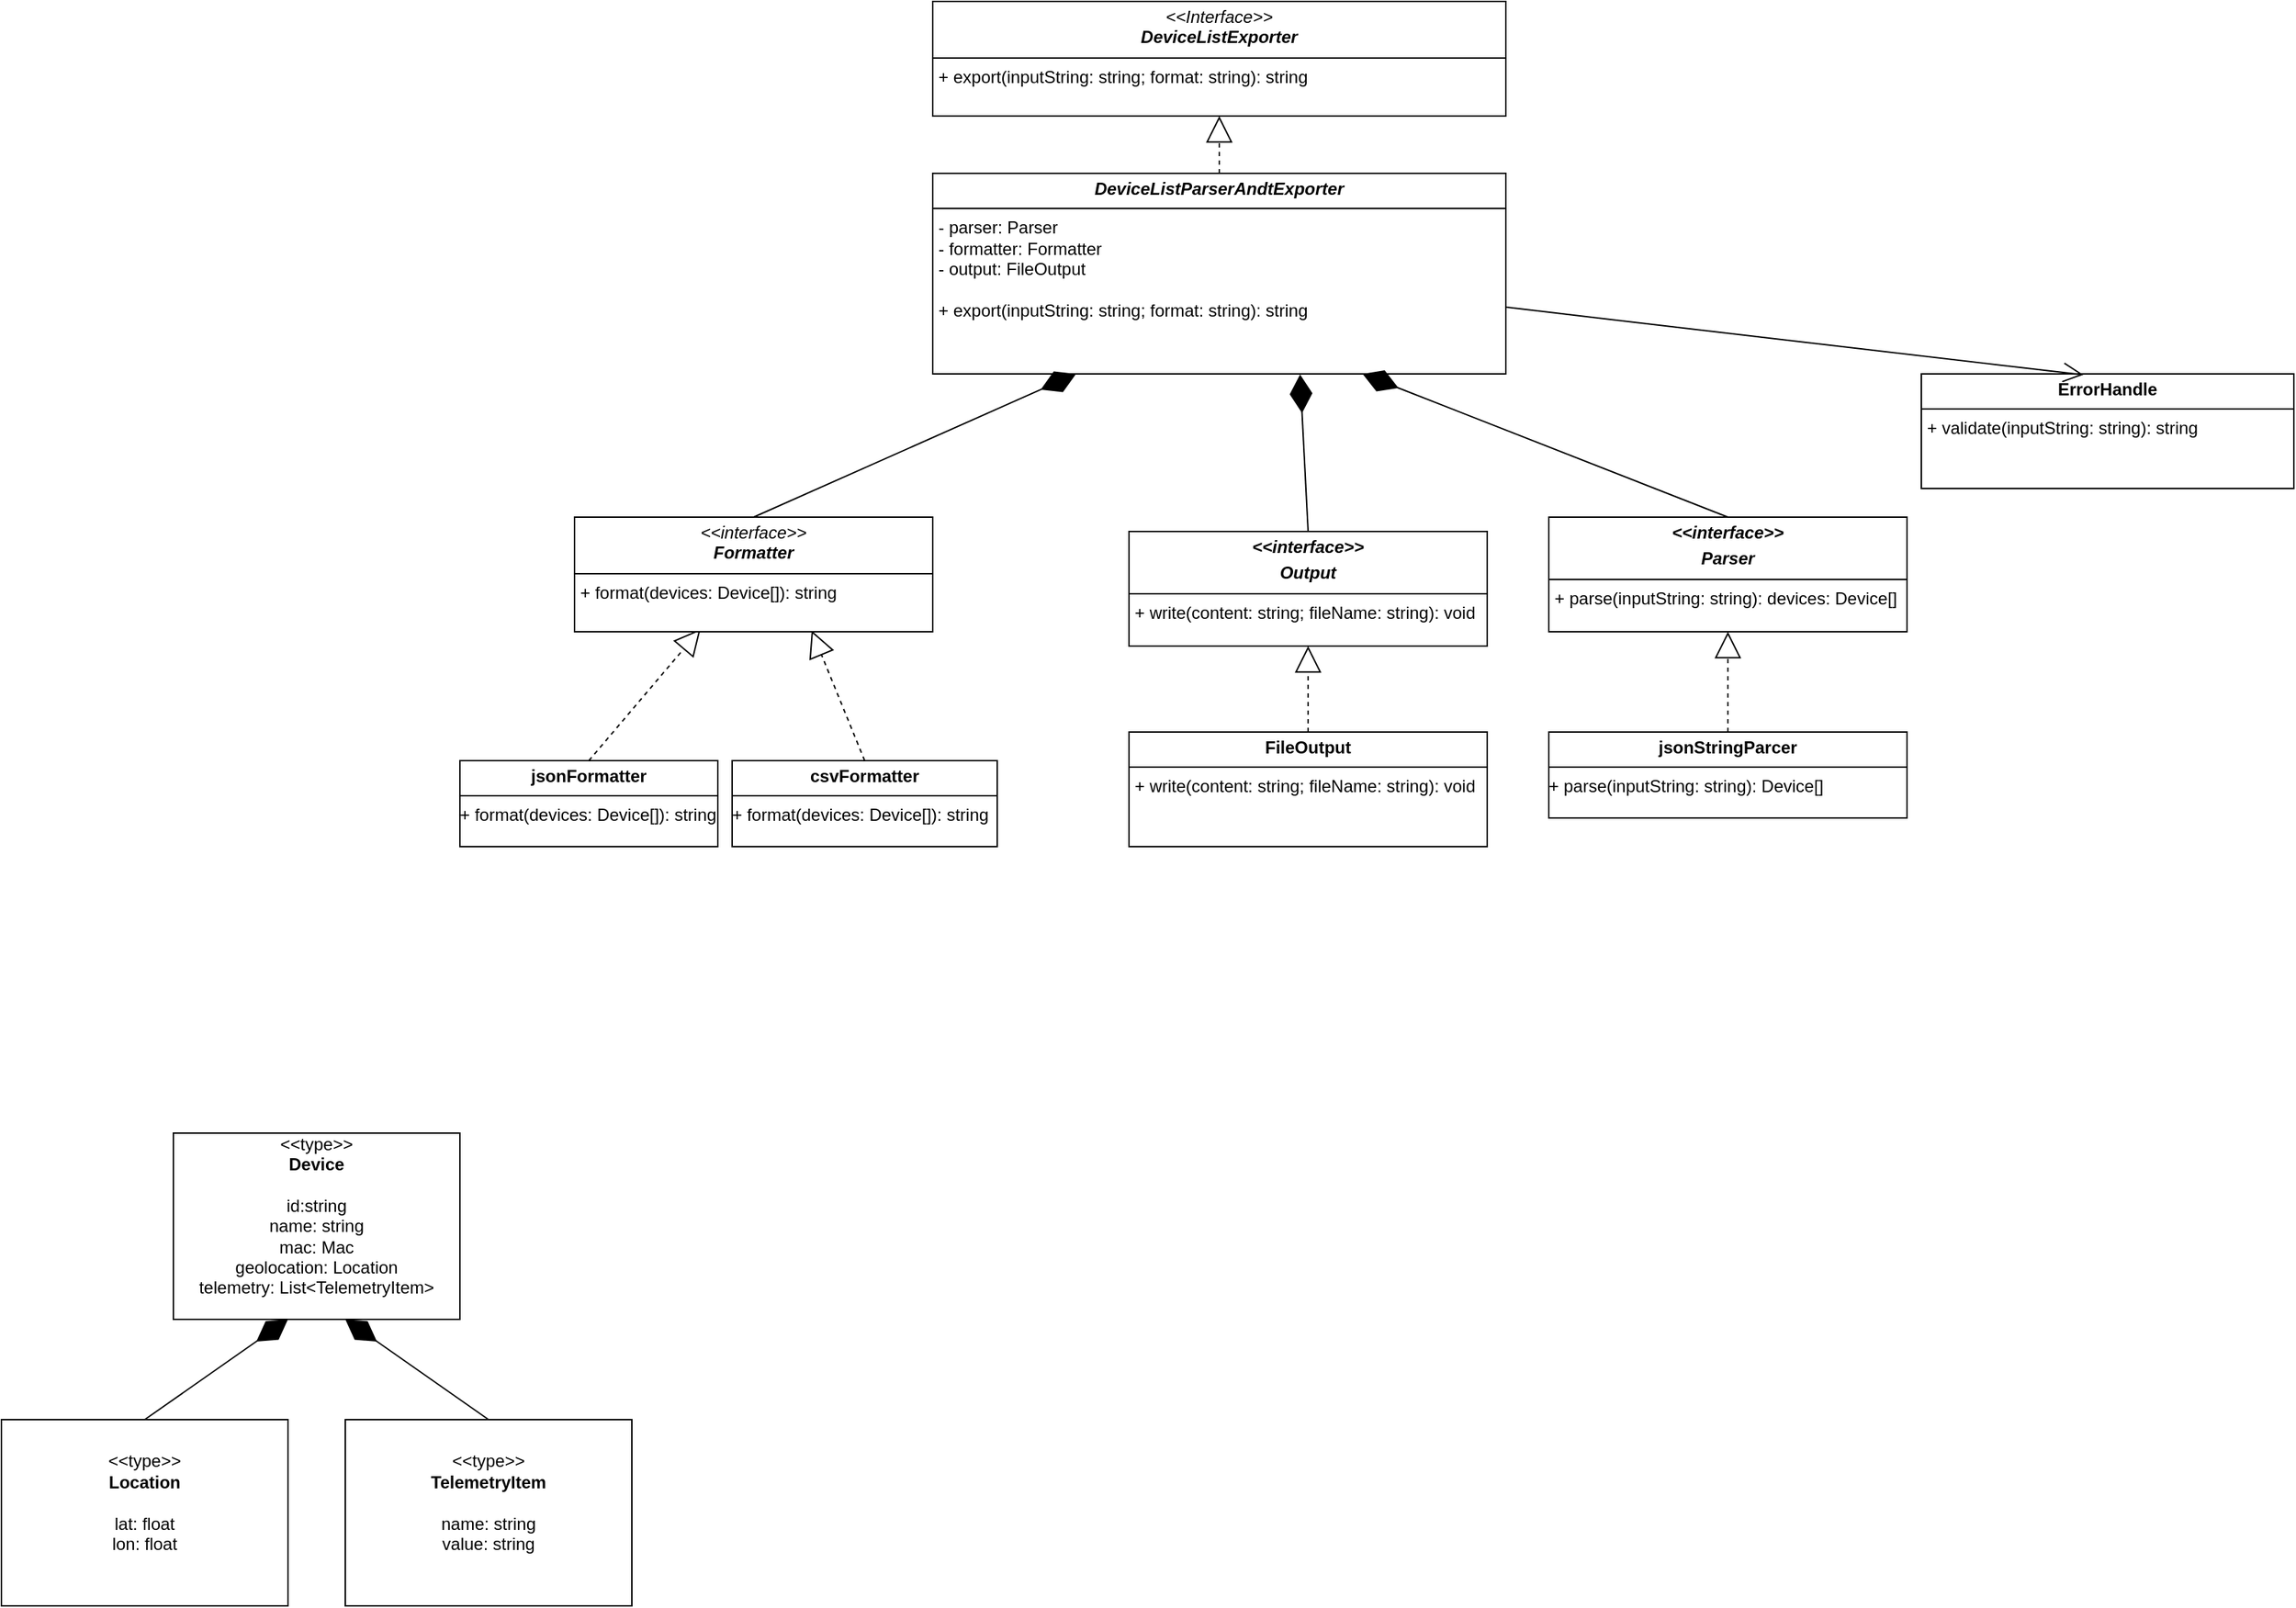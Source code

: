 <mxfile version="28.2.7">
  <diagram name="Página-1" id="RAx1HTtHdcE4jA8BWxLg">
    <mxGraphModel dx="1465" dy="929" grid="1" gridSize="10" guides="1" tooltips="1" connect="1" arrows="1" fold="1" page="1" pageScale="1" pageWidth="827" pageHeight="1169" math="0" shadow="0">
      <root>
        <mxCell id="0" />
        <mxCell id="1" parent="0" />
        <mxCell id="9I5cGq4Omcc1Q8JdoUNi-2" value="&amp;lt;&amp;lt;type&amp;gt;&amp;gt;&lt;div&gt;&lt;b&gt;Device&lt;/b&gt;&lt;/div&gt;&lt;div&gt;&lt;b&gt;&lt;br&gt;&lt;/b&gt;&lt;/div&gt;&lt;div&gt;id:string&lt;/div&gt;&lt;div&gt;name: string&lt;/div&gt;&lt;div&gt;mac: Mac&lt;/div&gt;&lt;div&gt;geolocation: Location&lt;/div&gt;&lt;div&gt;telemetry: List&amp;lt;TelemetryItem&amp;gt;&lt;/div&gt;&lt;div&gt;&lt;br&gt;&lt;/div&gt;" style="html=1;whiteSpace=wrap;" vertex="1" parent="1">
          <mxGeometry x="160" y="790" width="200" height="130" as="geometry" />
        </mxCell>
        <mxCell id="9I5cGq4Omcc1Q8JdoUNi-3" value="&amp;lt;&amp;lt;type&amp;gt;&amp;gt;&lt;div&gt;&lt;b&gt;Location&lt;/b&gt;&lt;/div&gt;&lt;div&gt;&lt;b&gt;&lt;br&gt;&lt;/b&gt;&lt;/div&gt;&lt;div&gt;lat: float&lt;/div&gt;&lt;div&gt;lon: float&lt;/div&gt;&lt;div&gt;&lt;br&gt;&lt;/div&gt;" style="html=1;whiteSpace=wrap;" vertex="1" parent="1">
          <mxGeometry x="40" y="990" width="200" height="130" as="geometry" />
        </mxCell>
        <mxCell id="9I5cGq4Omcc1Q8JdoUNi-4" value="&amp;lt;&amp;lt;type&amp;gt;&amp;gt;&lt;div&gt;&lt;b&gt;TelemetryItem&lt;/b&gt;&lt;/div&gt;&lt;div&gt;&lt;b&gt;&lt;br&gt;&lt;/b&gt;&lt;/div&gt;&lt;div&gt;name: string&lt;/div&gt;&lt;div&gt;value: string&lt;/div&gt;&lt;div&gt;&lt;br&gt;&lt;/div&gt;" style="html=1;whiteSpace=wrap;" vertex="1" parent="1">
          <mxGeometry x="280" y="990" width="200" height="130" as="geometry" />
        </mxCell>
        <mxCell id="9I5cGq4Omcc1Q8JdoUNi-6" value="&lt;p style=&quot;margin:0px;margin-top:4px;text-align:center;&quot;&gt;&lt;b&gt;&lt;i&gt;DeviceListParserAndtExporter&lt;/i&gt;&lt;/b&gt;&lt;/p&gt;&lt;hr size=&quot;1&quot; style=&quot;border-style:solid;&quot;&gt;&lt;p style=&quot;margin:0px;margin-left:4px;&quot;&gt;&lt;/p&gt;&lt;p style=&quot;margin:0px;margin-left:4px;&quot;&gt;- parser: Parser&lt;br&gt;&lt;span style=&quot;background-color: transparent; color: light-dark(rgb(0, 0, 0), rgb(255, 255, 255));&quot;&gt;- f&lt;/span&gt;&lt;span style=&quot;background-color: transparent; color: light-dark(rgb(0, 0, 0), rgb(255, 255, 255)); text-align: center;&quot;&gt;ormatter: Formatter&lt;/span&gt;&lt;/p&gt;&lt;p style=&quot;margin:0px;margin-left:4px;&quot;&gt;&lt;span style=&quot;background-color: transparent; color: light-dark(rgb(0, 0, 0), rgb(255, 255, 255)); text-align: center;&quot;&gt;- output: FileOutput&lt;/span&gt;&lt;/p&gt;&lt;p style=&quot;margin:0px;margin-left:4px;&quot;&gt;&lt;br&gt;&lt;/p&gt;&lt;p style=&quot;margin:0px;margin-left:4px;&quot;&gt;+ export(inputString: string; format: string): string&lt;span style=&quot;background-color: transparent; color: light-dark(rgb(0, 0, 0), rgb(255, 255, 255));&quot;&gt;&lt;/span&gt;&lt;/p&gt;" style="verticalAlign=top;align=left;overflow=fill;html=1;whiteSpace=wrap;" vertex="1" parent="1">
          <mxGeometry x="690" y="120" width="400" height="140" as="geometry" />
        </mxCell>
        <mxCell id="9I5cGq4Omcc1Q8JdoUNi-11" value="" style="endArrow=diamondThin;endFill=1;endSize=24;html=1;rounded=0;entryX=0.4;entryY=1;entryDx=0;entryDy=0;entryPerimeter=0;exitX=0.5;exitY=0;exitDx=0;exitDy=0;" edge="1" parent="1" source="9I5cGq4Omcc1Q8JdoUNi-3" target="9I5cGq4Omcc1Q8JdoUNi-2">
          <mxGeometry width="160" relative="1" as="geometry">
            <mxPoint x="380" y="940" as="sourcePoint" />
            <mxPoint x="560" y="880" as="targetPoint" />
          </mxGeometry>
        </mxCell>
        <mxCell id="9I5cGq4Omcc1Q8JdoUNi-13" value="" style="endArrow=diamondThin;endFill=1;endSize=24;html=1;rounded=0;entryX=0.4;entryY=1;entryDx=0;entryDy=0;entryPerimeter=0;exitX=0.5;exitY=0;exitDx=0;exitDy=0;" edge="1" parent="1" source="9I5cGq4Omcc1Q8JdoUNi-4">
          <mxGeometry width="160" relative="1" as="geometry">
            <mxPoint x="180" y="990" as="sourcePoint" />
            <mxPoint x="280" y="920" as="targetPoint" />
          </mxGeometry>
        </mxCell>
        <mxCell id="9I5cGq4Omcc1Q8JdoUNi-14" value="&lt;p style=&quot;margin:0px;margin-top:4px;text-align:center;&quot;&gt;&lt;i&gt;&amp;lt;&amp;lt;Interface&amp;gt;&amp;gt;&lt;/i&gt;&lt;br&gt;&lt;b&gt;&lt;i&gt;DeviceListExporter&lt;/i&gt;&lt;/b&gt;&lt;/p&gt;&lt;hr size=&quot;1&quot; style=&quot;border-style:solid;&quot;&gt;&lt;p style=&quot;margin:0px;margin-left:4px;&quot;&gt;&lt;/p&gt;&lt;p style=&quot;margin:0px;margin-left:4px;&quot;&gt;+ export(inputString: string; format: string): string&lt;/p&gt;" style="verticalAlign=top;align=left;overflow=fill;html=1;whiteSpace=wrap;" vertex="1" parent="1">
          <mxGeometry x="690" width="400" height="80" as="geometry" />
        </mxCell>
        <mxCell id="9I5cGq4Omcc1Q8JdoUNi-21" value="" style="endArrow=block;endSize=16;endFill=0;html=1;rounded=0;entryX=0.5;entryY=1;entryDx=0;entryDy=0;exitX=0.5;exitY=0;exitDx=0;exitDy=0;dashed=1;" edge="1" parent="1" source="9I5cGq4Omcc1Q8JdoUNi-6" target="9I5cGq4Omcc1Q8JdoUNi-14">
          <mxGeometry width="160" relative="1" as="geometry">
            <mxPoint x="334" y="510" as="sourcePoint" />
            <mxPoint x="494" y="510" as="targetPoint" />
          </mxGeometry>
        </mxCell>
        <mxCell id="9I5cGq4Omcc1Q8JdoUNi-23" value="&lt;p style=&quot;margin:0px;margin-top:4px;text-align:center;&quot;&gt;&lt;b&gt;jsonFormatter&lt;/b&gt;&lt;/p&gt;&lt;hr size=&quot;1&quot; style=&quot;border-style:solid;&quot;&gt;&lt;div style=&quot;height:2px;&quot;&gt;+ format(devices: Device[]): string&lt;/div&gt;" style="verticalAlign=top;align=left;overflow=fill;html=1;whiteSpace=wrap;" vertex="1" parent="1">
          <mxGeometry x="360" y="530" width="180" height="60" as="geometry" />
        </mxCell>
        <mxCell id="9I5cGq4Omcc1Q8JdoUNi-24" value="&lt;p style=&quot;margin:0px;margin-top:4px;text-align:center;&quot;&gt;&lt;b&gt;csvFormatter&lt;/b&gt;&lt;/p&gt;&lt;hr size=&quot;1&quot; style=&quot;border-style:solid;&quot;&gt;&lt;div style=&quot;height:2px;&quot;&gt;+ format(devices: Device[]): string&lt;/div&gt;" style="verticalAlign=top;align=left;overflow=fill;html=1;whiteSpace=wrap;" vertex="1" parent="1">
          <mxGeometry x="550" y="530" width="185" height="60" as="geometry" />
        </mxCell>
        <mxCell id="9I5cGq4Omcc1Q8JdoUNi-25" value="" style="endArrow=block;endSize=16;endFill=0;html=1;rounded=0;exitX=0.5;exitY=0;exitDx=0;exitDy=0;dashed=1;entryX=0.352;entryY=0.976;entryDx=0;entryDy=0;entryPerimeter=0;" edge="1" parent="1" source="9I5cGq4Omcc1Q8JdoUNi-23" target="9I5cGq4Omcc1Q8JdoUNi-44">
          <mxGeometry width="160" relative="1" as="geometry">
            <mxPoint x="431" y="505" as="sourcePoint" />
            <mxPoint x="540" y="440.0" as="targetPoint" />
          </mxGeometry>
        </mxCell>
        <mxCell id="9I5cGq4Omcc1Q8JdoUNi-26" value="" style="endArrow=block;endSize=16;endFill=0;html=1;rounded=0;entryX=0.662;entryY=0.99;entryDx=0;entryDy=0;exitX=0.5;exitY=0;exitDx=0;exitDy=0;dashed=1;entryPerimeter=0;" edge="1" parent="1" source="9I5cGq4Omcc1Q8JdoUNi-24" target="9I5cGq4Omcc1Q8JdoUNi-44">
          <mxGeometry width="160" relative="1" as="geometry">
            <mxPoint x="511" y="516" as="sourcePoint" />
            <mxPoint x="634.4" y="438.52" as="targetPoint" />
          </mxGeometry>
        </mxCell>
        <mxCell id="9I5cGq4Omcc1Q8JdoUNi-27" value="" style="endArrow=diamondThin;endFill=1;endSize=24;html=1;rounded=0;exitX=0.5;exitY=0;exitDx=0;exitDy=0;entryX=0.25;entryY=1;entryDx=0;entryDy=0;" edge="1" parent="1" source="9I5cGq4Omcc1Q8JdoUNi-44" target="9I5cGq4Omcc1Q8JdoUNi-6">
          <mxGeometry width="160" relative="1" as="geometry">
            <mxPoint x="560" y="360.0" as="sourcePoint" />
            <mxPoint x="300" y="320" as="targetPoint" />
          </mxGeometry>
        </mxCell>
        <mxCell id="9I5cGq4Omcc1Q8JdoUNi-28" value="&lt;p style=&quot;margin:0px;margin-top:4px;text-align:center;&quot;&gt;&lt;b&gt;&lt;i&gt;&amp;lt;&amp;lt;interface&amp;gt;&amp;gt;&lt;/i&gt;&lt;/b&gt;&lt;/p&gt;&lt;p style=&quot;margin:0px;margin-top:4px;text-align:center;&quot;&gt;&lt;b&gt;&lt;i&gt;Parser&lt;/i&gt;&lt;/b&gt;&lt;/p&gt;&lt;hr size=&quot;1&quot; style=&quot;border-style:solid;&quot;&gt;&lt;p style=&quot;margin:0px;margin-left:4px;&quot;&gt;&lt;/p&gt;&lt;p style=&quot;margin:0px;margin-left:4px;&quot;&gt;+&amp;nbsp;&lt;span style=&quot;color: light-dark(rgb(0, 0, 0), rgb(255, 255, 255)); background-color: transparent;&quot;&gt;parse(inputString: string):&amp;nbsp;&lt;/span&gt;&lt;span style=&quot;color: light-dark(rgb(0, 0, 0), rgb(255, 255, 255)); background-color: transparent;&quot;&gt;devices: Device[]&lt;/span&gt;&lt;/p&gt;" style="verticalAlign=top;align=left;overflow=fill;html=1;whiteSpace=wrap;" vertex="1" parent="1">
          <mxGeometry x="1120" y="360" width="250" height="80" as="geometry" />
        </mxCell>
        <mxCell id="9I5cGq4Omcc1Q8JdoUNi-31" value="&lt;p style=&quot;margin:0px;margin-top:4px;text-align:center;&quot;&gt;&lt;b&gt;ErrorHandle&lt;/b&gt;&lt;/p&gt;&lt;hr size=&quot;1&quot; style=&quot;border-style:solid;&quot;&gt;&lt;p style=&quot;margin:0px;margin-left:4px;&quot;&gt;&lt;/p&gt;&lt;p style=&quot;margin:0px;margin-left:4px;&quot;&gt;+&amp;nbsp;&lt;span style=&quot;background-color: transparent; color: light-dark(rgb(0, 0, 0), rgb(255, 255, 255));&quot;&gt;validate(inputString: string): string&lt;/span&gt;&lt;/p&gt;" style="verticalAlign=top;align=left;overflow=fill;html=1;whiteSpace=wrap;" vertex="1" parent="1">
          <mxGeometry x="1380" y="260" width="260" height="80" as="geometry" />
        </mxCell>
        <mxCell id="9I5cGq4Omcc1Q8JdoUNi-35" value="" style="endArrow=diamondThin;endFill=1;endSize=24;html=1;rounded=0;exitX=0.5;exitY=0;exitDx=0;exitDy=0;entryX=0.75;entryY=1;entryDx=0;entryDy=0;" edge="1" parent="1" source="9I5cGq4Omcc1Q8JdoUNi-28" target="9I5cGq4Omcc1Q8JdoUNi-6">
          <mxGeometry width="160" relative="1" as="geometry">
            <mxPoint x="600" y="360" as="sourcePoint" />
            <mxPoint x="601" y="280" as="targetPoint" />
          </mxGeometry>
        </mxCell>
        <mxCell id="9I5cGq4Omcc1Q8JdoUNi-36" value="&lt;p style=&quot;margin:0px;margin-top:4px;text-align:center;&quot;&gt;&lt;b&gt;jsonStringParcer&lt;/b&gt;&lt;/p&gt;&lt;hr size=&quot;1&quot; style=&quot;border-style:solid;&quot;&gt;&lt;div style=&quot;height:2px;&quot;&gt;+&amp;nbsp;&lt;span style=&quot;color: light-dark(rgb(0, 0, 0), rgb(255, 255, 255)); background-color: transparent;&quot;&gt;parse(inputString: string):&amp;nbsp;&lt;/span&gt;&lt;span style=&quot;color: light-dark(rgb(0, 0, 0), rgb(255, 255, 255)); background-color: transparent;&quot;&gt;Device[]&lt;/span&gt;&lt;/div&gt;" style="verticalAlign=top;align=left;overflow=fill;html=1;whiteSpace=wrap;" vertex="1" parent="1">
          <mxGeometry x="1120" y="510" width="250" height="60" as="geometry" />
        </mxCell>
        <mxCell id="9I5cGq4Omcc1Q8JdoUNi-37" value="" style="endArrow=block;endSize=16;endFill=0;html=1;rounded=0;entryX=0.5;entryY=1;entryDx=0;entryDy=0;dashed=1;exitX=0.5;exitY=0;exitDx=0;exitDy=0;" edge="1" parent="1" source="9I5cGq4Omcc1Q8JdoUNi-36" target="9I5cGq4Omcc1Q8JdoUNi-28">
          <mxGeometry width="160" relative="1" as="geometry">
            <mxPoint x="1220" y="500" as="sourcePoint" />
            <mxPoint x="1120" y="449" as="targetPoint" />
          </mxGeometry>
        </mxCell>
        <mxCell id="9I5cGq4Omcc1Q8JdoUNi-39" value="" style="endArrow=open;endFill=1;endSize=12;html=1;rounded=0;entryX=0.435;entryY=0.008;entryDx=0;entryDy=0;entryPerimeter=0;" edge="1" parent="1" source="9I5cGq4Omcc1Q8JdoUNi-6" target="9I5cGq4Omcc1Q8JdoUNi-31">
          <mxGeometry width="160" relative="1" as="geometry">
            <mxPoint x="440" y="270" as="sourcePoint" />
            <mxPoint x="600" y="270" as="targetPoint" />
          </mxGeometry>
        </mxCell>
        <mxCell id="9I5cGq4Omcc1Q8JdoUNi-40" value="" style="endArrow=diamondThin;endFill=1;endSize=24;html=1;rounded=0;entryX=0.641;entryY=1.003;entryDx=0;entryDy=0;exitX=0.5;exitY=0;exitDx=0;exitDy=0;entryPerimeter=0;" edge="1" parent="1" source="9I5cGq4Omcc1Q8JdoUNi-41" target="9I5cGq4Omcc1Q8JdoUNi-6">
          <mxGeometry width="160" relative="1" as="geometry">
            <mxPoint x="460" y="360" as="sourcePoint" />
            <mxPoint x="710" y="220" as="targetPoint" />
          </mxGeometry>
        </mxCell>
        <mxCell id="9I5cGq4Omcc1Q8JdoUNi-41" value="&lt;p style=&quot;margin:0px;margin-top:4px;text-align:center;&quot;&gt;&lt;b&gt;&lt;i&gt;&amp;lt;&amp;lt;interface&amp;gt;&amp;gt;&lt;/i&gt;&lt;/b&gt;&lt;/p&gt;&lt;p style=&quot;margin:0px;margin-top:4px;text-align:center;&quot;&gt;&lt;b&gt;&lt;i&gt;Output&lt;/i&gt;&lt;/b&gt;&lt;/p&gt;&lt;hr size=&quot;1&quot; style=&quot;border-style:solid;&quot;&gt;&lt;p style=&quot;margin:0px;margin-left:4px;&quot;&gt;&lt;/p&gt;&lt;p style=&quot;margin:0px;margin-left:4px;&quot;&gt;+ write(content: string; fileName: string): void&lt;/p&gt;" style="verticalAlign=top;align=left;overflow=fill;html=1;whiteSpace=wrap;" vertex="1" parent="1">
          <mxGeometry x="827" y="370" width="250" height="80" as="geometry" />
        </mxCell>
        <mxCell id="9I5cGq4Omcc1Q8JdoUNi-42" value="&lt;p style=&quot;margin:0px;margin-top:4px;text-align:center;&quot;&gt;&lt;b style=&quot;background-color: transparent; color: light-dark(rgb(0, 0, 0), rgb(255, 255, 255));&quot;&gt;FileOutput&lt;/b&gt;&lt;/p&gt;&lt;hr size=&quot;1&quot; style=&quot;border-style:solid;&quot;&gt;&lt;p style=&quot;margin:0px;margin-left:4px;&quot;&gt;&lt;/p&gt;&lt;p style=&quot;margin:0px;margin-left:4px;&quot;&gt;+ write(content: string; fileName: string): void&lt;/p&gt;" style="verticalAlign=top;align=left;overflow=fill;html=1;whiteSpace=wrap;" vertex="1" parent="1">
          <mxGeometry x="827" y="510" width="250" height="80" as="geometry" />
        </mxCell>
        <mxCell id="9I5cGq4Omcc1Q8JdoUNi-43" value="" style="endArrow=block;endSize=16;endFill=0;html=1;rounded=0;entryX=0.5;entryY=1;entryDx=0;entryDy=0;dashed=1;exitX=0.5;exitY=0;exitDx=0;exitDy=0;" edge="1" parent="1" source="9I5cGq4Omcc1Q8JdoUNi-42" target="9I5cGq4Omcc1Q8JdoUNi-41">
          <mxGeometry width="160" relative="1" as="geometry">
            <mxPoint x="904.5" y="520" as="sourcePoint" />
            <mxPoint x="904.5" y="450" as="targetPoint" />
          </mxGeometry>
        </mxCell>
        <mxCell id="9I5cGq4Omcc1Q8JdoUNi-44" value="&lt;p style=&quot;margin:0px;margin-top:4px;text-align:center;&quot;&gt;&lt;i&gt;&amp;lt;&amp;lt;interface&amp;gt;&amp;gt;&lt;/i&gt;&lt;/p&gt;&lt;div style=&quot;text-align: center;&quot;&gt;&lt;i&gt;&lt;b&gt;Formatter&lt;/b&gt;&lt;/i&gt;&lt;/div&gt;&lt;hr size=&quot;1&quot; style=&quot;border-style:solid;&quot;&gt;&lt;p style=&quot;margin:0px;margin-left:4px;&quot;&gt;&lt;/p&gt;&lt;p style=&quot;margin:0px;margin-left:4px;&quot;&gt;+ format(devices: Device[]): string&lt;/p&gt;" style="verticalAlign=top;align=left;overflow=fill;html=1;whiteSpace=wrap;" vertex="1" parent="1">
          <mxGeometry x="440" y="360" width="250" height="80" as="geometry" />
        </mxCell>
      </root>
    </mxGraphModel>
  </diagram>
</mxfile>
